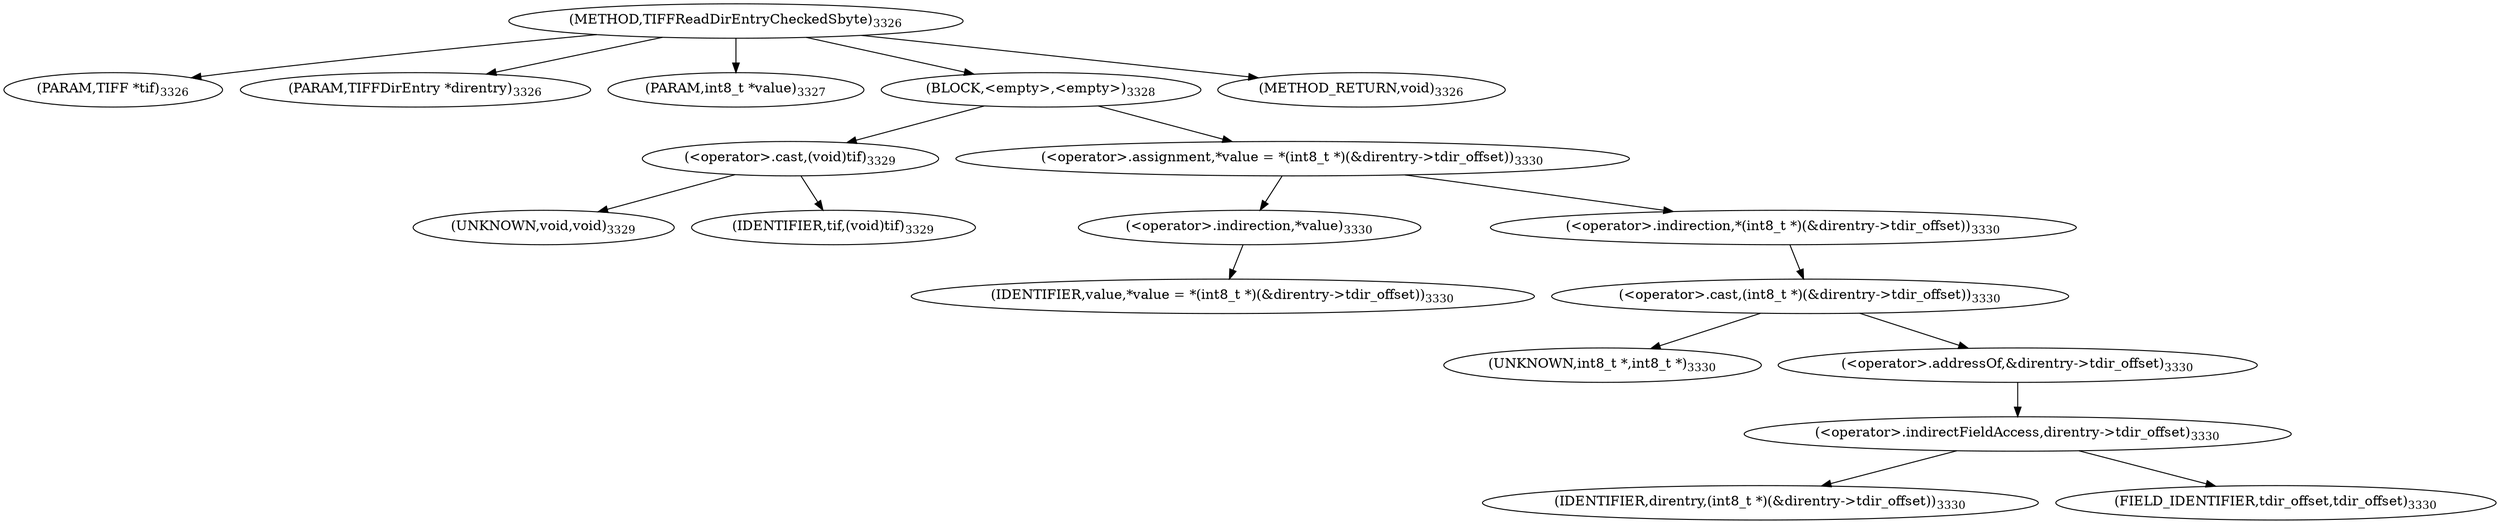 digraph "TIFFReadDirEntryCheckedSbyte" {  
"86636" [label = <(METHOD,TIFFReadDirEntryCheckedSbyte)<SUB>3326</SUB>> ]
"86637" [label = <(PARAM,TIFF *tif)<SUB>3326</SUB>> ]
"86638" [label = <(PARAM,TIFFDirEntry *direntry)<SUB>3326</SUB>> ]
"86639" [label = <(PARAM,int8_t *value)<SUB>3327</SUB>> ]
"86640" [label = <(BLOCK,&lt;empty&gt;,&lt;empty&gt;)<SUB>3328</SUB>> ]
"86641" [label = <(&lt;operator&gt;.cast,(void)tif)<SUB>3329</SUB>> ]
"86642" [label = <(UNKNOWN,void,void)<SUB>3329</SUB>> ]
"86643" [label = <(IDENTIFIER,tif,(void)tif)<SUB>3329</SUB>> ]
"86644" [label = <(&lt;operator&gt;.assignment,*value = *(int8_t *)(&amp;direntry-&gt;tdir_offset))<SUB>3330</SUB>> ]
"86645" [label = <(&lt;operator&gt;.indirection,*value)<SUB>3330</SUB>> ]
"86646" [label = <(IDENTIFIER,value,*value = *(int8_t *)(&amp;direntry-&gt;tdir_offset))<SUB>3330</SUB>> ]
"86647" [label = <(&lt;operator&gt;.indirection,*(int8_t *)(&amp;direntry-&gt;tdir_offset))<SUB>3330</SUB>> ]
"86648" [label = <(&lt;operator&gt;.cast,(int8_t *)(&amp;direntry-&gt;tdir_offset))<SUB>3330</SUB>> ]
"86649" [label = <(UNKNOWN,int8_t *,int8_t *)<SUB>3330</SUB>> ]
"86650" [label = <(&lt;operator&gt;.addressOf,&amp;direntry-&gt;tdir_offset)<SUB>3330</SUB>> ]
"86651" [label = <(&lt;operator&gt;.indirectFieldAccess,direntry-&gt;tdir_offset)<SUB>3330</SUB>> ]
"86652" [label = <(IDENTIFIER,direntry,(int8_t *)(&amp;direntry-&gt;tdir_offset))<SUB>3330</SUB>> ]
"86653" [label = <(FIELD_IDENTIFIER,tdir_offset,tdir_offset)<SUB>3330</SUB>> ]
"86654" [label = <(METHOD_RETURN,void)<SUB>3326</SUB>> ]
  "86636" -> "86637" 
  "86636" -> "86638" 
  "86636" -> "86639" 
  "86636" -> "86640" 
  "86636" -> "86654" 
  "86640" -> "86641" 
  "86640" -> "86644" 
  "86641" -> "86642" 
  "86641" -> "86643" 
  "86644" -> "86645" 
  "86644" -> "86647" 
  "86645" -> "86646" 
  "86647" -> "86648" 
  "86648" -> "86649" 
  "86648" -> "86650" 
  "86650" -> "86651" 
  "86651" -> "86652" 
  "86651" -> "86653" 
}

